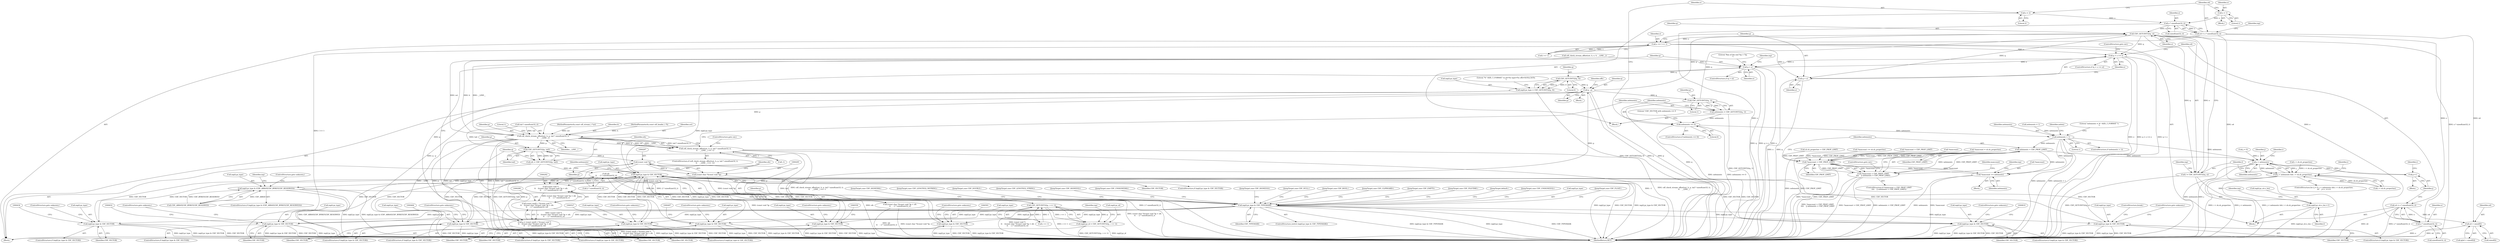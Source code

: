 digraph "0_file_93e063ee374b6a75729df9e7201fb511e47e259d@API" {
"1000394" [label="(Call,o * sizeof(uint32_t))"];
"1000389" [label="(Call,o = 1)"];
"1000381" [label="(Call,o = 2)"];
"1000392" [label="(Call,o4 = o * sizeof(uint32_t))"];
"1000760" [label="(Call,o4 + sizeof(l))"];
"1000733" [label="(Call,CDF_GETUINT32(q, o))"];
"1000731" [label="(Call,l = CDF_GETUINT32(q, o))"];
"1000736" [label="(Call,inp[i].pi_str.s_len = l)"];
"1000787" [label="(Call,o += l >> 1)"];
"1000793" [label="(Call,q + o >= e)"];
"1000306" [label="(Call,q > e)"];
"1000334" [label="(Call,CDF_GETUINT32(q, 0))"];
"1000328" [label="(Call,inp[i].pi_type = CDF_GETUINT32(q, 0))"];
"1000360" [label="(Call,inp[i].pi_type & CDF_VECTOR)"];
"1000399" [label="(Call,inp[i].pi_type & (CDF_ARRAY|CDF_BYREF|CDF_RESERVED))"];
"1000412" [label="(Call,inp[i].pi_type & CDF_TYPEMASK)"];
"1000425" [label="(Call,inp[i].pi_type & CDF_VECTOR)"];
"1000455" [label="(Call,inp[i].pi_type & CDF_VECTOR)"];
"1000488" [label="(Call,inp[i].pi_type & CDF_VECTOR)"];
"1000518" [label="(Call,inp[i].pi_type & CDF_VECTOR)"];
"1000550" [label="(Call,inp[i].pi_type & CDF_VECTOR)"];
"1000582" [label="(Call,inp[i].pi_type & CDF_VECTOR)"];
"1000623" [label="(Call,inp[i].pi_type & CDF_VECTOR)"];
"1000810" [label="(Call,inp[i].pi_type & CDF_VECTOR)"];
"1000842" [label="(Call,inp[i].pi_type & CDF_VECTOR)"];
"1000355" [label="(Call,q - p)"];
"1000269" [label="(Call,cdf_check_stream_offset(sst, h, p, tail * sizeof(uint32_t),\n\t\t    __LINE__))"];
"1000268" [label="(Call,cdf_check_stream_offset(sst, h, p, tail * sizeof(uint32_t),\n\t\t    __LINE__) == -1)"];
"1000284" [label="(Call,CDF_GETUINT32(p, tail))"];
"1000282" [label="(Call,ofs = CDF_GETUINT32(p, tail))"];
"1000299" [label="(Call,ofs\n \t\t    - 2 * sizeof(uint32_t))"];
"1000291" [label="(Call,(const void *)\n \t\t    ((const char *)(const void *)p + ofs\n \t\t    - 2 * sizeof(uint32_t)))"];
"1000289" [label="(Call,(const uint8_t *)(const void *)\n \t\t    ((const char *)(const void *)p + ofs\n \t\t    - 2 * sizeof(uint32_t)))"];
"1000287" [label="(Call,q = (const uint8_t *)(const void *)\n \t\t    ((const char *)(const void *)p + ofs\n \t\t    - 2 * sizeof(uint32_t)))"];
"1000293" [label="(Call,(const char *)(const void *)p + ofs\n \t\t    - 2 * sizeof(uint32_t))"];
"1000296" [label="(Call,(const void *)p)"];
"1000294" [label="(Call,(const char *)(const void *)p)"];
"1000323" [label="(Call,CDF_GETUINT32(p, i << 1))"];
"1000317" [label="(Call,inp[i].pi_id = CDF_GETUINT32(p, i << 1))"];
"1000370" [label="(Call,CDF_GETUINT32(q, 1))"];
"1000368" [label="(Call,nelements = CDF_GETUINT32(q, 1))"];
"1000374" [label="(Call,nelements == 0)"];
"1000667" [label="(Call,nelements > 1)"];
"1000684" [label="(Call,nelements > CDF_PROP_LIMIT)"];
"1000680" [label="(Call,*maxcount > CDF_PROP_LIMIT)"];
"1000679" [label="(Call,*maxcount > CDF_PROP_LIMIT\n\t\t\t\t    || nelements > CDF_PROP_LIMIT)"];
"1000688" [label="(Call,*maxcount += nelements)"];
"1000716" [label="(Call,j < nelements)"];
"1000715" [label="(Call,j < nelements && i < sh.sh_properties)"];
"1000725" [label="(Call,j++)"];
"1000794" [label="(Call,q + o)"];
"1000801" [label="(Call,o * sizeof(uint32_t))"];
"1000799" [label="(Call,o4 = o * sizeof(uint32_t))"];
"1000177" [label="(Call,sh.sh_properties > CDF_PROP_LIMIT)"];
"1000797" [label="(Identifier,e)"];
"1000810" [label="(Call,inp[i].pi_type & CDF_VECTOR)"];
"1000841" [label="(ControlStructure,if (inp[i].pi_type & CDF_VECTOR))"];
"1000808" [label="(JumpTarget,case CDF_FILETIME:)"];
"1000269" [label="(Call,cdf_check_stream_offset(sst, h, p, tail * sizeof(uint32_t),\n\t\t    __LINE__))"];
"1000679" [label="(Call,*maxcount > CDF_PROP_LIMIT\n\t\t\t\t    || nelements > CDF_PROP_LIMIT)"];
"1000355" [label="(Call,q - p)"];
"1000762" [label="(Call,sizeof(l))"];
"1000383" [label="(Literal,2)"];
"1000809" [label="(ControlStructure,if (inp[i].pi_type & CDF_VECTOR))"];
"1000494" [label="(Identifier,CDF_VECTOR)"];
"1000284" [label="(Call,CDF_GETUINT32(p, tail))"];
"1000101" [label="(MethodParameterIn,const cdf_stream_t *sst)"];
"1000629" [label="(Identifier,CDF_VECTOR)"];
"1000851" [label="(JumpTarget,default:)"];
"1000432" [label="(ControlStructure,goto unknown;)"];
"1000761" [label="(Identifier,o4)"];
"1000728" [label="(Identifier,i)"];
"1000734" [label="(Identifier,q)"];
"1000495" [label="(ControlStructure,goto unknown;)"];
"1000489" [label="(Call,inp[i].pi_type)"];
"1000283" [label="(Identifier,ofs)"];
"1000524" [label="(Identifier,CDF_VECTOR)"];
"1000690" [label="(Identifier,maxcount)"];
"1000486" [label="(JumpTarget,case CDF_UNSIGNED32:)"];
"1000709" [label="(Literal,\"nelements = %\" SIZE_T_FORMAT \"u\n\")"];
"1000331" [label="(Identifier,inp)"];
"1000487" [label="(ControlStructure,if (inp[i].pi_type & CDF_VECTOR))"];
"1000278" [label="(Call,-1)"];
"1000413" [label="(Call,inp[i].pi_type)"];
"1000794" [label="(Call,q + o)"];
"1000580" [label="(JumpTarget,case CDF_FLOAT:)"];
"1000518" [label="(Call,inp[i].pi_type & CDF_VECTOR)"];
"1000787" [label="(Call,o += l >> 1)"];
"1000849" [label="(ControlStructure,goto unknown;)"];
"1000289" [label="(Call,(const uint8_t *)(const void *)\n \t\t    ((const char *)(const void *)p + ofs\n \t\t    - 2 * sizeof(uint32_t)))"];
"1000516" [label="(JumpTarget,case CDF_SIGNED64:)"];
"1000455" [label="(Call,inp[i].pi_type & CDF_VECTOR)"];
"1000410" [label="(ControlStructure,goto unknown;)"];
"1000370" [label="(Call,CDF_GETUINT32(q, 1))"];
"1000305" [label="(ControlStructure,if (q > e))"];
"1000760" [label="(Call,o4 + sizeof(l))"];
"1000356" [label="(Identifier,q)"];
"1000317" [label="(Call,inp[i].pi_id = CDF_GETUINT32(p, i << 1))"];
"1000583" [label="(Call,inp[i].pi_type)"];
"1000800" [label="(Identifier,o4)"];
"1000718" [label="(Identifier,nelements)"];
"1000424" [label="(ControlStructure,if (inp[i].pi_type & CDF_VECTOR))"];
"1000371" [label="(Identifier,q)"];
"1000550" [label="(Call,inp[i].pi_type & CDF_VECTOR)"];
"1000271" [label="(Identifier,h)"];
"1000381" [label="(Call,o = 2)"];
"1000328" [label="(Call,inp[i].pi_type = CDF_GETUINT32(q, 0))"];
"1000394" [label="(Call,o * sizeof(uint32_t))"];
"1000323" [label="(Call,CDF_GETUINT32(p, i << 1))"];
"1000589" [label="(ControlStructure,goto unknown;)"];
"1000280" [label="(ControlStructure,goto out;)"];
"1000871" [label="(MethodReturn,RET)"];
"1000688" [label="(Call,*maxcount += nelements)"];
"1000665" [label="(JumpTarget,case CDF_LENGTH32_WSTRING:)"];
"1000666" [label="(ControlStructure,if (nelements > 1))"];
"1000329" [label="(Call,inp[i].pi_type)"];
"1000393" [label="(Identifier,o4)"];
"1000325" [label="(Call,i << 1)"];
"1000758" [label="(Call,q[o4 + sizeof(l)])"];
"1000398" [label="(ControlStructure,if (inp[i].pi_type & (CDF_ARRAY|CDF_BYREF|CDF_RESERVED)))"];
"1000712" [label="(Call,j = 0)"];
"1000519" [label="(Call,inp[i].pi_type)"];
"1000203" [label="(Call,*maxcount += sh.sh_properties)"];
"1000335" [label="(Identifier,q)"];
"1000287" [label="(Call,q = (const uint8_t *)(const void *)\n \t\t    ((const char *)(const void *)p + ofs\n \t\t    - 2 * sizeof(uint32_t)))"];
"1000551" [label="(Call,inp[i].pi_type)"];
"1000732" [label="(Identifier,l)"];
"1000462" [label="(ControlStructure,goto unknown;)"];
"1000737" [label="(Call,inp[i].pi_str.s_len)"];
"1000788" [label="(Identifier,o)"];
"1000334" [label="(Call,CDF_GETUINT32(q, 0))"];
"1000621" [label="(JumpTarget,case CDF_DOUBLE:)"];
"1000358" [label="(Identifier,offs)"];
"1000308" [label="(Identifier,e)"];
"1000102" [label="(MethodParameterIn,const cdf_header_t *h)"];
"1000285" [label="(Identifier,p)"];
"1000724" [label="(Block,)"];
"1000291" [label="(Call,(const void *)\n \t\t    ((const char *)(const void *)p + ofs\n \t\t    - 2 * sizeof(uint32_t)))"];
"1000367" [label="(Block,)"];
"1000238" [label="(Call,cdf_check_stream_offset(sst, h, e, 0, __LINE__))"];
"1000277" [label="(Identifier,__LINE__)"];
"1000711" [label="(ControlStructure,for (j = 0; j < nelements && i < sh.sh_properties;\n\t\t\t    j++, i++))"];
"1000376" [label="(Literal,0)"];
"1000582" [label="(Call,inp[i].pi_type & CDF_VECTOR)"];
"1000793" [label="(Call,q + o >= e)"];
"1000678" [label="(ControlStructure,if (*maxcount > CDF_PROP_LIMIT\n\t\t\t\t    || nelements > CDF_PROP_LIMIT))"];
"1000268" [label="(Call,cdf_check_stream_offset(sst, h, p, tail * sizeof(uint32_t),\n\t\t    __LINE__) == -1)"];
"1000392" [label="(Call,o4 = o * sizeof(uint32_t))"];
"1000389" [label="(Call,o = 1)"];
"1000301" [label="(Call,2 * sizeof(uint32_t))"];
"1000273" [label="(Call,tail * sizeof(uint32_t))"];
"1000689" [label="(Call,*maxcount)"];
"1000288" [label="(Identifier,q)"];
"1000843" [label="(Call,inp[i].pi_type)"];
"1000749" [label="(Identifier,inp)"];
"1000630" [label="(ControlStructure,goto unknown;)"];
"1000686" [label="(Identifier,CDF_PROP_LIMIT)"];
"1000395" [label="(Identifier,o)"];
"1000251" [label="(Call,i < sh.sh_properties)"];
"1000736" [label="(Call,inp[i].pi_str.s_len = l)"];
"1000307" [label="(Identifier,q)"];
"1000318" [label="(Call,inp[i].pi_id)"];
"1000683" [label="(Identifier,CDF_PROP_LIMIT)"];
"1000324" [label="(Identifier,p)"];
"1000716" [label="(Call,j < nelements)"];
"1000270" [label="(Identifier,sst)"];
"1000375" [label="(Identifier,nelements)"];
"1000842" [label="(Call,inp[i].pi_type & CDF_VECTOR)"];
"1000680" [label="(Call,*maxcount > CDF_PROP_LIMIT)"];
"1000588" [label="(Identifier,CDF_VECTOR)"];
"1000456" [label="(Call,inp[i].pi_type)"];
"1000385" [label="(Block,)"];
"1000622" [label="(ControlStructure,if (inp[i].pi_type & CDF_VECTOR))"];
"1000198" [label="(Call,*maxcount > CDF_PROP_LIMIT)"];
"1000426" [label="(Call,inp[i].pi_type)"];
"1000418" [label="(Identifier,CDF_TYPEMASK)"];
"1000731" [label="(Call,l = CDF_GETUINT32(q, o))"];
"1000306" [label="(Call,q > e)"];
"1000400" [label="(Call,inp[i].pi_type)"];
"1000366" [label="(Identifier,CDF_VECTOR)"];
"1000664" [label="(JumpTarget,case CDF_LENGTH32_STRING:)"];
"1000581" [label="(ControlStructure,if (inp[i].pi_type & CDF_VECTOR))"];
"1000379" [label="(Literal,\"CDF_VECTOR with nelements == 0\n\")"];
"1000803" [label="(Call,sizeof(uint32_t))"];
"1000411" [label="(ControlStructure,switch (inp[i].pi_type & CDF_TYPEMASK))"];
"1000802" [label="(Identifier,o)"];
"1000267" [label="(ControlStructure,if (cdf_check_stream_offset(sst, h, p, tail * sizeof(uint32_t),\n\t\t    __LINE__) == -1))"];
"1000668" [label="(Identifier,nelements)"];
"1000719" [label="(Call,i < sh.sh_properties)"];
"1000339" [label="(Literal,\"%\" SIZE_T_FORMAT \"u) id=%x type=%x offs=0x%tx,0x%x\n\")"];
"1000453" [label="(JumpTarget,case CDF_SIGNED32:)"];
"1000454" [label="(ControlStructure,if (inp[i].pi_type & CDF_VECTOR))"];
"1000368" [label="(Call,nelements = CDF_GETUINT32(q, 1))"];
"1000391" [label="(Literal,1)"];
"1000801" [label="(Call,o * sizeof(uint32_t))"];
"1000717" [label="(Identifier,j)"];
"1000549" [label="(ControlStructure,if (inp[i].pi_type & CDF_VECTOR))"];
"1000789" [label="(Call,l >> 1)"];
"1000548" [label="(JumpTarget,case CDF_UNSIGNED64:)"];
"1000623" [label="(Call,inp[i].pi_type & CDF_VECTOR)"];
"1000412" [label="(Call,inp[i].pi_type & CDF_TYPEMASK)"];
"1000360" [label="(Call,inp[i].pi_type & CDF_VECTOR)"];
"1000423" [label="(JumpTarget,case CDF_SIGNED16:)"];
"1000556" [label="(Identifier,CDF_VECTOR)"];
"1000420" [label="(JumpTarget,case CDF_NULL:)"];
"1000431" [label="(Identifier,CDF_VECTOR)"];
"1000681" [label="(Call,*maxcount)"];
"1000733" [label="(Call,CDF_GETUINT32(q, o))"];
"1000725" [label="(Call,j++)"];
"1000382" [label="(Identifier,o)"];
"1000399" [label="(Call,inp[i].pi_type & (CDF_ARRAY|CDF_BYREF|CDF_RESERVED))"];
"1000390" [label="(Identifier,o)"];
"1000272" [label="(Identifier,p)"];
"1000298" [label="(Identifier,p)"];
"1000258" [label="(Block,)"];
"1000729" [label="(Block,)"];
"1000300" [label="(Identifier,ofs)"];
"1000357" [label="(Identifier,p)"];
"1000850" [label="(ControlStructure,break;)"];
"1000715" [label="(Call,j < nelements && i < sh.sh_properties)"];
"1000299" [label="(Call,ofs\n \t\t    - 2 * sizeof(uint32_t))"];
"1000373" [label="(ControlStructure,if (nelements == 0))"];
"1000726" [label="(Identifier,j)"];
"1000798" [label="(ControlStructure,goto out;)"];
"1000525" [label="(ControlStructure,goto unknown;)"];
"1000296" [label="(Call,(const void *)p)"];
"1000685" [label="(Identifier,nelements)"];
"1000415" [label="(Identifier,inp)"];
"1000485" [label="(JumpTarget,case CDF_BOOL:)"];
"1000687" [label="(ControlStructure,goto out;)"];
"1000293" [label="(Call,(const char *)(const void *)p + ofs\n \t\t    - 2 * sizeof(uint32_t))"];
"1000488" [label="(Call,inp[i].pi_type & CDF_VECTOR)"];
"1000735" [label="(Identifier,o)"];
"1000387" [label="(Identifier,nelements)"];
"1000336" [label="(Literal,0)"];
"1000795" [label="(Identifier,q)"];
"1000286" [label="(Identifier,tail)"];
"1000386" [label="(Call,nelements = 1)"];
"1000684" [label="(Call,nelements > CDF_PROP_LIMIT)"];
"1000361" [label="(Call,inp[i].pi_type)"];
"1000517" [label="(ControlStructure,if (inp[i].pi_type & CDF_VECTOR))"];
"1000279" [label="(Literal,1)"];
"1000667" [label="(Call,nelements > 1)"];
"1000461" [label="(Identifier,CDF_VECTOR)"];
"1000354" [label="(Block,)"];
"1000294" [label="(Call,(const char *)(const void *)p)"];
"1000796" [label="(Identifier,o)"];
"1000425" [label="(Call,inp[i].pi_type & CDF_VECTOR)"];
"1000811" [label="(Call,inp[i].pi_type)"];
"1000369" [label="(Identifier,nelements)"];
"1000557" [label="(ControlStructure,goto unknown;)"];
"1000816" [label="(Identifier,CDF_VECTOR)"];
"1000792" [label="(ControlStructure,if (q + o >= e))"];
"1000673" [label="(Identifier,nelem)"];
"1000372" [label="(Literal,1)"];
"1000374" [label="(Call,nelements == 0)"];
"1000691" [label="(Identifier,nelements)"];
"1000799" [label="(Call,o4 = o * sizeof(uint32_t))"];
"1000670" [label="(Block,)"];
"1000817" [label="(ControlStructure,goto unknown;)"];
"1000840" [label="(JumpTarget,case CDF_CLIPBOARD:)"];
"1000848" [label="(Identifier,CDF_VECTOR)"];
"1000396" [label="(Call,sizeof(uint32_t))"];
"1000312" [label="(Literal,\"Ran of the end %p > %p\n\")"];
"1000402" [label="(Identifier,inp)"];
"1000744" [label="(Identifier,l)"];
"1000694" [label="(Identifier,inp)"];
"1000282" [label="(Call,ofs = CDF_GETUINT32(p, tail))"];
"1000669" [label="(Literal,1)"];
"1000359" [label="(ControlStructure,if (inp[i].pi_type & CDF_VECTOR))"];
"1000421" [label="(JumpTarget,case CDF_EMPTY:)"];
"1000405" [label="(Call,CDF_ARRAY|CDF_BYREF|CDF_RESERVED)"];
"1000806" [label="(Identifier,i)"];
"1000320" [label="(Identifier,inp)"];
"1000740" [label="(Identifier,inp)"];
"1000720" [label="(Identifier,i)"];
"1000211" [label="(Call,*maxcount = sh.sh_properties)"];
"1000624" [label="(Call,inp[i].pi_type)"];
"1000394" -> "1000392"  [label="AST: "];
"1000394" -> "1000396"  [label="CFG: "];
"1000395" -> "1000394"  [label="AST: "];
"1000396" -> "1000394"  [label="AST: "];
"1000392" -> "1000394"  [label="CFG: "];
"1000394" -> "1000871"  [label="DDG: o"];
"1000394" -> "1000392"  [label="DDG: o"];
"1000389" -> "1000394"  [label="DDG: o"];
"1000381" -> "1000394"  [label="DDG: o"];
"1000394" -> "1000733"  [label="DDG: o"];
"1000389" -> "1000385"  [label="AST: "];
"1000389" -> "1000391"  [label="CFG: "];
"1000390" -> "1000389"  [label="AST: "];
"1000391" -> "1000389"  [label="AST: "];
"1000393" -> "1000389"  [label="CFG: "];
"1000381" -> "1000367"  [label="AST: "];
"1000381" -> "1000383"  [label="CFG: "];
"1000382" -> "1000381"  [label="AST: "];
"1000383" -> "1000381"  [label="AST: "];
"1000393" -> "1000381"  [label="CFG: "];
"1000392" -> "1000258"  [label="AST: "];
"1000393" -> "1000392"  [label="AST: "];
"1000402" -> "1000392"  [label="CFG: "];
"1000392" -> "1000871"  [label="DDG: o * sizeof(uint32_t)"];
"1000392" -> "1000871"  [label="DDG: o4"];
"1000392" -> "1000760"  [label="DDG: o4"];
"1000760" -> "1000758"  [label="AST: "];
"1000760" -> "1000762"  [label="CFG: "];
"1000761" -> "1000760"  [label="AST: "];
"1000762" -> "1000760"  [label="AST: "];
"1000758" -> "1000760"  [label="CFG: "];
"1000760" -> "1000871"  [label="DDG: o4"];
"1000799" -> "1000760"  [label="DDG: o4"];
"1000733" -> "1000731"  [label="AST: "];
"1000733" -> "1000735"  [label="CFG: "];
"1000734" -> "1000733"  [label="AST: "];
"1000735" -> "1000733"  [label="AST: "];
"1000731" -> "1000733"  [label="CFG: "];
"1000733" -> "1000731"  [label="DDG: q"];
"1000733" -> "1000731"  [label="DDG: o"];
"1000355" -> "1000733"  [label="DDG: q"];
"1000370" -> "1000733"  [label="DDG: q"];
"1000801" -> "1000733"  [label="DDG: o"];
"1000733" -> "1000787"  [label="DDG: o"];
"1000733" -> "1000793"  [label="DDG: q"];
"1000733" -> "1000794"  [label="DDG: q"];
"1000731" -> "1000729"  [label="AST: "];
"1000732" -> "1000731"  [label="AST: "];
"1000740" -> "1000731"  [label="CFG: "];
"1000731" -> "1000871"  [label="DDG: CDF_GETUINT32(q, o)"];
"1000731" -> "1000736"  [label="DDG: l"];
"1000736" -> "1000729"  [label="AST: "];
"1000736" -> "1000744"  [label="CFG: "];
"1000737" -> "1000736"  [label="AST: "];
"1000744" -> "1000736"  [label="AST: "];
"1000749" -> "1000736"  [label="CFG: "];
"1000736" -> "1000871"  [label="DDG: inp[i].pi_str.s_len"];
"1000787" -> "1000729"  [label="AST: "];
"1000787" -> "1000789"  [label="CFG: "];
"1000788" -> "1000787"  [label="AST: "];
"1000789" -> "1000787"  [label="AST: "];
"1000795" -> "1000787"  [label="CFG: "];
"1000787" -> "1000871"  [label="DDG: l >> 1"];
"1000789" -> "1000787"  [label="DDG: l"];
"1000789" -> "1000787"  [label="DDG: 1"];
"1000787" -> "1000793"  [label="DDG: o"];
"1000787" -> "1000794"  [label="DDG: o"];
"1000787" -> "1000801"  [label="DDG: o"];
"1000793" -> "1000792"  [label="AST: "];
"1000793" -> "1000797"  [label="CFG: "];
"1000794" -> "1000793"  [label="AST: "];
"1000797" -> "1000793"  [label="AST: "];
"1000798" -> "1000793"  [label="CFG: "];
"1000800" -> "1000793"  [label="CFG: "];
"1000793" -> "1000871"  [label="DDG: q + o >= e"];
"1000793" -> "1000871"  [label="DDG: q + o"];
"1000793" -> "1000871"  [label="DDG: e"];
"1000793" -> "1000306"  [label="DDG: e"];
"1000306" -> "1000793"  [label="DDG: e"];
"1000306" -> "1000305"  [label="AST: "];
"1000306" -> "1000308"  [label="CFG: "];
"1000307" -> "1000306"  [label="AST: "];
"1000308" -> "1000306"  [label="AST: "];
"1000312" -> "1000306"  [label="CFG: "];
"1000320" -> "1000306"  [label="CFG: "];
"1000306" -> "1000871"  [label="DDG: q"];
"1000306" -> "1000871"  [label="DDG: q > e"];
"1000306" -> "1000871"  [label="DDG: e"];
"1000287" -> "1000306"  [label="DDG: q"];
"1000238" -> "1000306"  [label="DDG: e"];
"1000306" -> "1000334"  [label="DDG: q"];
"1000334" -> "1000328"  [label="AST: "];
"1000334" -> "1000336"  [label="CFG: "];
"1000335" -> "1000334"  [label="AST: "];
"1000336" -> "1000334"  [label="AST: "];
"1000328" -> "1000334"  [label="CFG: "];
"1000334" -> "1000328"  [label="DDG: q"];
"1000334" -> "1000328"  [label="DDG: 0"];
"1000334" -> "1000355"  [label="DDG: q"];
"1000328" -> "1000258"  [label="AST: "];
"1000329" -> "1000328"  [label="AST: "];
"1000339" -> "1000328"  [label="CFG: "];
"1000328" -> "1000871"  [label="DDG: CDF_GETUINT32(q, 0)"];
"1000328" -> "1000360"  [label="DDG: inp[i].pi_type"];
"1000360" -> "1000359"  [label="AST: "];
"1000360" -> "1000366"  [label="CFG: "];
"1000361" -> "1000360"  [label="AST: "];
"1000366" -> "1000360"  [label="AST: "];
"1000369" -> "1000360"  [label="CFG: "];
"1000387" -> "1000360"  [label="CFG: "];
"1000360" -> "1000871"  [label="DDG: inp[i].pi_type"];
"1000360" -> "1000871"  [label="DDG: CDF_VECTOR"];
"1000360" -> "1000871"  [label="DDG: inp[i].pi_type & CDF_VECTOR"];
"1000488" -> "1000360"  [label="DDG: CDF_VECTOR"];
"1000582" -> "1000360"  [label="DDG: CDF_VECTOR"];
"1000550" -> "1000360"  [label="DDG: CDF_VECTOR"];
"1000810" -> "1000360"  [label="DDG: CDF_VECTOR"];
"1000455" -> "1000360"  [label="DDG: CDF_VECTOR"];
"1000518" -> "1000360"  [label="DDG: CDF_VECTOR"];
"1000623" -> "1000360"  [label="DDG: CDF_VECTOR"];
"1000842" -> "1000360"  [label="DDG: CDF_VECTOR"];
"1000425" -> "1000360"  [label="DDG: CDF_VECTOR"];
"1000360" -> "1000399"  [label="DDG: inp[i].pi_type"];
"1000360" -> "1000425"  [label="DDG: CDF_VECTOR"];
"1000360" -> "1000455"  [label="DDG: CDF_VECTOR"];
"1000360" -> "1000488"  [label="DDG: CDF_VECTOR"];
"1000360" -> "1000518"  [label="DDG: CDF_VECTOR"];
"1000360" -> "1000550"  [label="DDG: CDF_VECTOR"];
"1000360" -> "1000582"  [label="DDG: CDF_VECTOR"];
"1000360" -> "1000623"  [label="DDG: CDF_VECTOR"];
"1000360" -> "1000810"  [label="DDG: CDF_VECTOR"];
"1000360" -> "1000842"  [label="DDG: CDF_VECTOR"];
"1000399" -> "1000398"  [label="AST: "];
"1000399" -> "1000405"  [label="CFG: "];
"1000400" -> "1000399"  [label="AST: "];
"1000405" -> "1000399"  [label="AST: "];
"1000410" -> "1000399"  [label="CFG: "];
"1000415" -> "1000399"  [label="CFG: "];
"1000399" -> "1000871"  [label="DDG: CDF_ARRAY|CDF_BYREF|CDF_RESERVED"];
"1000399" -> "1000871"  [label="DDG: inp[i].pi_type"];
"1000399" -> "1000871"  [label="DDG: inp[i].pi_type & (CDF_ARRAY|CDF_BYREF|CDF_RESERVED)"];
"1000405" -> "1000399"  [label="DDG: CDF_ARRAY"];
"1000405" -> "1000399"  [label="DDG: CDF_BYREF|CDF_RESERVED"];
"1000399" -> "1000412"  [label="DDG: inp[i].pi_type"];
"1000412" -> "1000411"  [label="AST: "];
"1000412" -> "1000418"  [label="CFG: "];
"1000413" -> "1000412"  [label="AST: "];
"1000418" -> "1000412"  [label="AST: "];
"1000420" -> "1000412"  [label="CFG: "];
"1000421" -> "1000412"  [label="CFG: "];
"1000423" -> "1000412"  [label="CFG: "];
"1000453" -> "1000412"  [label="CFG: "];
"1000485" -> "1000412"  [label="CFG: "];
"1000486" -> "1000412"  [label="CFG: "];
"1000516" -> "1000412"  [label="CFG: "];
"1000548" -> "1000412"  [label="CFG: "];
"1000580" -> "1000412"  [label="CFG: "];
"1000621" -> "1000412"  [label="CFG: "];
"1000664" -> "1000412"  [label="CFG: "];
"1000665" -> "1000412"  [label="CFG: "];
"1000808" -> "1000412"  [label="CFG: "];
"1000840" -> "1000412"  [label="CFG: "];
"1000851" -> "1000412"  [label="CFG: "];
"1000412" -> "1000871"  [label="DDG: inp[i].pi_type & CDF_TYPEMASK"];
"1000412" -> "1000871"  [label="DDG: inp[i].pi_type"];
"1000412" -> "1000871"  [label="DDG: CDF_TYPEMASK"];
"1000412" -> "1000425"  [label="DDG: inp[i].pi_type"];
"1000412" -> "1000455"  [label="DDG: inp[i].pi_type"];
"1000412" -> "1000488"  [label="DDG: inp[i].pi_type"];
"1000412" -> "1000518"  [label="DDG: inp[i].pi_type"];
"1000412" -> "1000550"  [label="DDG: inp[i].pi_type"];
"1000412" -> "1000582"  [label="DDG: inp[i].pi_type"];
"1000412" -> "1000623"  [label="DDG: inp[i].pi_type"];
"1000412" -> "1000810"  [label="DDG: inp[i].pi_type"];
"1000412" -> "1000842"  [label="DDG: inp[i].pi_type"];
"1000425" -> "1000424"  [label="AST: "];
"1000425" -> "1000431"  [label="CFG: "];
"1000426" -> "1000425"  [label="AST: "];
"1000431" -> "1000425"  [label="AST: "];
"1000432" -> "1000425"  [label="CFG: "];
"1000434" -> "1000425"  [label="CFG: "];
"1000425" -> "1000871"  [label="DDG: inp[i].pi_type"];
"1000425" -> "1000871"  [label="DDG: inp[i].pi_type & CDF_VECTOR"];
"1000425" -> "1000871"  [label="DDG: CDF_VECTOR"];
"1000455" -> "1000454"  [label="AST: "];
"1000455" -> "1000461"  [label="CFG: "];
"1000456" -> "1000455"  [label="AST: "];
"1000461" -> "1000455"  [label="AST: "];
"1000462" -> "1000455"  [label="CFG: "];
"1000464" -> "1000455"  [label="CFG: "];
"1000455" -> "1000871"  [label="DDG: inp[i].pi_type & CDF_VECTOR"];
"1000455" -> "1000871"  [label="DDG: CDF_VECTOR"];
"1000455" -> "1000871"  [label="DDG: inp[i].pi_type"];
"1000488" -> "1000487"  [label="AST: "];
"1000488" -> "1000494"  [label="CFG: "];
"1000489" -> "1000488"  [label="AST: "];
"1000494" -> "1000488"  [label="AST: "];
"1000495" -> "1000488"  [label="CFG: "];
"1000497" -> "1000488"  [label="CFG: "];
"1000488" -> "1000871"  [label="DDG: inp[i].pi_type"];
"1000488" -> "1000871"  [label="DDG: CDF_VECTOR"];
"1000488" -> "1000871"  [label="DDG: inp[i].pi_type & CDF_VECTOR"];
"1000518" -> "1000517"  [label="AST: "];
"1000518" -> "1000524"  [label="CFG: "];
"1000519" -> "1000518"  [label="AST: "];
"1000524" -> "1000518"  [label="AST: "];
"1000525" -> "1000518"  [label="CFG: "];
"1000527" -> "1000518"  [label="CFG: "];
"1000518" -> "1000871"  [label="DDG: CDF_VECTOR"];
"1000518" -> "1000871"  [label="DDG: inp[i].pi_type"];
"1000518" -> "1000871"  [label="DDG: inp[i].pi_type & CDF_VECTOR"];
"1000550" -> "1000549"  [label="AST: "];
"1000550" -> "1000556"  [label="CFG: "];
"1000551" -> "1000550"  [label="AST: "];
"1000556" -> "1000550"  [label="AST: "];
"1000557" -> "1000550"  [label="CFG: "];
"1000559" -> "1000550"  [label="CFG: "];
"1000550" -> "1000871"  [label="DDG: inp[i].pi_type & CDF_VECTOR"];
"1000550" -> "1000871"  [label="DDG: CDF_VECTOR"];
"1000550" -> "1000871"  [label="DDG: inp[i].pi_type"];
"1000582" -> "1000581"  [label="AST: "];
"1000582" -> "1000588"  [label="CFG: "];
"1000583" -> "1000582"  [label="AST: "];
"1000588" -> "1000582"  [label="AST: "];
"1000589" -> "1000582"  [label="CFG: "];
"1000591" -> "1000582"  [label="CFG: "];
"1000582" -> "1000871"  [label="DDG: inp[i].pi_type"];
"1000582" -> "1000871"  [label="DDG: CDF_VECTOR"];
"1000582" -> "1000871"  [label="DDG: inp[i].pi_type & CDF_VECTOR"];
"1000623" -> "1000622"  [label="AST: "];
"1000623" -> "1000629"  [label="CFG: "];
"1000624" -> "1000623"  [label="AST: "];
"1000629" -> "1000623"  [label="AST: "];
"1000630" -> "1000623"  [label="CFG: "];
"1000632" -> "1000623"  [label="CFG: "];
"1000623" -> "1000871"  [label="DDG: inp[i].pi_type & CDF_VECTOR"];
"1000623" -> "1000871"  [label="DDG: CDF_VECTOR"];
"1000623" -> "1000871"  [label="DDG: inp[i].pi_type"];
"1000810" -> "1000809"  [label="AST: "];
"1000810" -> "1000816"  [label="CFG: "];
"1000811" -> "1000810"  [label="AST: "];
"1000816" -> "1000810"  [label="AST: "];
"1000817" -> "1000810"  [label="CFG: "];
"1000819" -> "1000810"  [label="CFG: "];
"1000810" -> "1000871"  [label="DDG: inp[i].pi_type & CDF_VECTOR"];
"1000810" -> "1000871"  [label="DDG: CDF_VECTOR"];
"1000810" -> "1000871"  [label="DDG: inp[i].pi_type"];
"1000842" -> "1000841"  [label="AST: "];
"1000842" -> "1000848"  [label="CFG: "];
"1000843" -> "1000842"  [label="AST: "];
"1000848" -> "1000842"  [label="AST: "];
"1000849" -> "1000842"  [label="CFG: "];
"1000850" -> "1000842"  [label="CFG: "];
"1000842" -> "1000871"  [label="DDG: inp[i].pi_type"];
"1000842" -> "1000871"  [label="DDG: CDF_VECTOR"];
"1000842" -> "1000871"  [label="DDG: inp[i].pi_type & CDF_VECTOR"];
"1000355" -> "1000354"  [label="AST: "];
"1000355" -> "1000357"  [label="CFG: "];
"1000356" -> "1000355"  [label="AST: "];
"1000357" -> "1000355"  [label="AST: "];
"1000358" -> "1000355"  [label="CFG: "];
"1000355" -> "1000871"  [label="DDG: q"];
"1000355" -> "1000871"  [label="DDG: p"];
"1000355" -> "1000871"  [label="DDG: q - p"];
"1000355" -> "1000269"  [label="DDG: p"];
"1000323" -> "1000355"  [label="DDG: p"];
"1000355" -> "1000370"  [label="DDG: q"];
"1000269" -> "1000268"  [label="AST: "];
"1000269" -> "1000277"  [label="CFG: "];
"1000270" -> "1000269"  [label="AST: "];
"1000271" -> "1000269"  [label="AST: "];
"1000272" -> "1000269"  [label="AST: "];
"1000273" -> "1000269"  [label="AST: "];
"1000277" -> "1000269"  [label="AST: "];
"1000279" -> "1000269"  [label="CFG: "];
"1000269" -> "1000871"  [label="DDG: tail * sizeof(uint32_t)"];
"1000269" -> "1000871"  [label="DDG: __LINE__"];
"1000269" -> "1000871"  [label="DDG: sst"];
"1000269" -> "1000871"  [label="DDG: p"];
"1000269" -> "1000871"  [label="DDG: h"];
"1000269" -> "1000268"  [label="DDG: tail * sizeof(uint32_t)"];
"1000269" -> "1000268"  [label="DDG: h"];
"1000269" -> "1000268"  [label="DDG: p"];
"1000269" -> "1000268"  [label="DDG: sst"];
"1000269" -> "1000268"  [label="DDG: __LINE__"];
"1000238" -> "1000269"  [label="DDG: sst"];
"1000238" -> "1000269"  [label="DDG: h"];
"1000238" -> "1000269"  [label="DDG: __LINE__"];
"1000101" -> "1000269"  [label="DDG: sst"];
"1000102" -> "1000269"  [label="DDG: h"];
"1000273" -> "1000269"  [label="DDG: tail"];
"1000269" -> "1000284"  [label="DDG: p"];
"1000268" -> "1000267"  [label="AST: "];
"1000268" -> "1000278"  [label="CFG: "];
"1000278" -> "1000268"  [label="AST: "];
"1000280" -> "1000268"  [label="CFG: "];
"1000283" -> "1000268"  [label="CFG: "];
"1000268" -> "1000871"  [label="DDG: cdf_check_stream_offset(sst, h, p, tail * sizeof(uint32_t),\n\t\t    __LINE__)"];
"1000268" -> "1000871"  [label="DDG: cdf_check_stream_offset(sst, h, p, tail * sizeof(uint32_t),\n\t\t    __LINE__) == -1"];
"1000268" -> "1000871"  [label="DDG: -1"];
"1000278" -> "1000268"  [label="DDG: 1"];
"1000284" -> "1000282"  [label="AST: "];
"1000284" -> "1000286"  [label="CFG: "];
"1000285" -> "1000284"  [label="AST: "];
"1000286" -> "1000284"  [label="AST: "];
"1000282" -> "1000284"  [label="CFG: "];
"1000284" -> "1000871"  [label="DDG: tail"];
"1000284" -> "1000282"  [label="DDG: p"];
"1000284" -> "1000282"  [label="DDG: tail"];
"1000273" -> "1000284"  [label="DDG: tail"];
"1000284" -> "1000296"  [label="DDG: p"];
"1000282" -> "1000258"  [label="AST: "];
"1000283" -> "1000282"  [label="AST: "];
"1000288" -> "1000282"  [label="CFG: "];
"1000282" -> "1000871"  [label="DDG: CDF_GETUINT32(p, tail)"];
"1000282" -> "1000299"  [label="DDG: ofs"];
"1000299" -> "1000293"  [label="AST: "];
"1000299" -> "1000301"  [label="CFG: "];
"1000300" -> "1000299"  [label="AST: "];
"1000301" -> "1000299"  [label="AST: "];
"1000293" -> "1000299"  [label="CFG: "];
"1000299" -> "1000871"  [label="DDG: 2 * sizeof(uint32_t)"];
"1000299" -> "1000871"  [label="DDG: ofs"];
"1000299" -> "1000291"  [label="DDG: ofs"];
"1000299" -> "1000291"  [label="DDG: 2 * sizeof(uint32_t)"];
"1000299" -> "1000293"  [label="DDG: ofs"];
"1000299" -> "1000293"  [label="DDG: 2 * sizeof(uint32_t)"];
"1000301" -> "1000299"  [label="DDG: 2"];
"1000291" -> "1000289"  [label="AST: "];
"1000291" -> "1000293"  [label="CFG: "];
"1000292" -> "1000291"  [label="AST: "];
"1000293" -> "1000291"  [label="AST: "];
"1000289" -> "1000291"  [label="CFG: "];
"1000291" -> "1000871"  [label="DDG: (const char *)(const void *)p + ofs\n \t\t    - 2 * sizeof(uint32_t)"];
"1000291" -> "1000289"  [label="DDG: (const char *)(const void *)p + ofs\n \t\t    - 2 * sizeof(uint32_t)"];
"1000294" -> "1000291"  [label="DDG: (const void *)p"];
"1000289" -> "1000287"  [label="AST: "];
"1000290" -> "1000289"  [label="AST: "];
"1000287" -> "1000289"  [label="CFG: "];
"1000289" -> "1000871"  [label="DDG: (const void *)\n \t\t    ((const char *)(const void *)p + ofs\n \t\t    - 2 * sizeof(uint32_t))"];
"1000289" -> "1000287"  [label="DDG: (const void *)\n \t\t    ((const char *)(const void *)p + ofs\n \t\t    - 2 * sizeof(uint32_t))"];
"1000287" -> "1000258"  [label="AST: "];
"1000288" -> "1000287"  [label="AST: "];
"1000307" -> "1000287"  [label="CFG: "];
"1000287" -> "1000871"  [label="DDG: (const uint8_t *)(const void *)\n \t\t    ((const char *)(const void *)p + ofs\n \t\t    - 2 * sizeof(uint32_t))"];
"1000294" -> "1000293"  [label="AST: "];
"1000293" -> "1000871"  [label="DDG: (const char *)(const void *)p"];
"1000293" -> "1000871"  [label="DDG: ofs\n \t\t    - 2 * sizeof(uint32_t)"];
"1000294" -> "1000293"  [label="DDG: (const void *)p"];
"1000296" -> "1000294"  [label="AST: "];
"1000296" -> "1000298"  [label="CFG: "];
"1000297" -> "1000296"  [label="AST: "];
"1000298" -> "1000296"  [label="AST: "];
"1000294" -> "1000296"  [label="CFG: "];
"1000296" -> "1000871"  [label="DDG: p"];
"1000296" -> "1000294"  [label="DDG: p"];
"1000296" -> "1000323"  [label="DDG: p"];
"1000295" -> "1000294"  [label="AST: "];
"1000300" -> "1000294"  [label="CFG: "];
"1000294" -> "1000871"  [label="DDG: (const void *)p"];
"1000323" -> "1000317"  [label="AST: "];
"1000323" -> "1000325"  [label="CFG: "];
"1000324" -> "1000323"  [label="AST: "];
"1000325" -> "1000323"  [label="AST: "];
"1000317" -> "1000323"  [label="CFG: "];
"1000323" -> "1000871"  [label="DDG: i << 1"];
"1000323" -> "1000317"  [label="DDG: p"];
"1000323" -> "1000317"  [label="DDG: i << 1"];
"1000325" -> "1000323"  [label="DDG: i"];
"1000325" -> "1000323"  [label="DDG: 1"];
"1000317" -> "1000258"  [label="AST: "];
"1000318" -> "1000317"  [label="AST: "];
"1000331" -> "1000317"  [label="CFG: "];
"1000317" -> "1000871"  [label="DDG: inp[i].pi_id"];
"1000317" -> "1000871"  [label="DDG: CDF_GETUINT32(p, i << 1)"];
"1000370" -> "1000368"  [label="AST: "];
"1000370" -> "1000372"  [label="CFG: "];
"1000371" -> "1000370"  [label="AST: "];
"1000372" -> "1000370"  [label="AST: "];
"1000368" -> "1000370"  [label="CFG: "];
"1000370" -> "1000871"  [label="DDG: q"];
"1000370" -> "1000368"  [label="DDG: q"];
"1000370" -> "1000368"  [label="DDG: 1"];
"1000368" -> "1000367"  [label="AST: "];
"1000369" -> "1000368"  [label="AST: "];
"1000375" -> "1000368"  [label="CFG: "];
"1000368" -> "1000871"  [label="DDG: CDF_GETUINT32(q, 1)"];
"1000368" -> "1000374"  [label="DDG: nelements"];
"1000374" -> "1000373"  [label="AST: "];
"1000374" -> "1000376"  [label="CFG: "];
"1000375" -> "1000374"  [label="AST: "];
"1000376" -> "1000374"  [label="AST: "];
"1000379" -> "1000374"  [label="CFG: "];
"1000382" -> "1000374"  [label="CFG: "];
"1000374" -> "1000871"  [label="DDG: nelements"];
"1000374" -> "1000871"  [label="DDG: nelements == 0"];
"1000374" -> "1000667"  [label="DDG: nelements"];
"1000667" -> "1000666"  [label="AST: "];
"1000667" -> "1000669"  [label="CFG: "];
"1000668" -> "1000667"  [label="AST: "];
"1000669" -> "1000667"  [label="AST: "];
"1000673" -> "1000667"  [label="CFG: "];
"1000709" -> "1000667"  [label="CFG: "];
"1000667" -> "1000871"  [label="DDG: nelements"];
"1000667" -> "1000871"  [label="DDG: nelements > 1"];
"1000386" -> "1000667"  [label="DDG: nelements"];
"1000667" -> "1000684"  [label="DDG: nelements"];
"1000667" -> "1000688"  [label="DDG: nelements"];
"1000667" -> "1000716"  [label="DDG: nelements"];
"1000684" -> "1000679"  [label="AST: "];
"1000684" -> "1000686"  [label="CFG: "];
"1000685" -> "1000684"  [label="AST: "];
"1000686" -> "1000684"  [label="AST: "];
"1000679" -> "1000684"  [label="CFG: "];
"1000684" -> "1000871"  [label="DDG: nelements"];
"1000684" -> "1000871"  [label="DDG: CDF_PROP_LIMIT"];
"1000684" -> "1000680"  [label="DDG: CDF_PROP_LIMIT"];
"1000684" -> "1000679"  [label="DDG: nelements"];
"1000684" -> "1000679"  [label="DDG: CDF_PROP_LIMIT"];
"1000680" -> "1000684"  [label="DDG: CDF_PROP_LIMIT"];
"1000684" -> "1000688"  [label="DDG: nelements"];
"1000684" -> "1000716"  [label="DDG: nelements"];
"1000680" -> "1000679"  [label="AST: "];
"1000680" -> "1000683"  [label="CFG: "];
"1000681" -> "1000680"  [label="AST: "];
"1000683" -> "1000680"  [label="AST: "];
"1000685" -> "1000680"  [label="CFG: "];
"1000679" -> "1000680"  [label="CFG: "];
"1000680" -> "1000871"  [label="DDG: *maxcount"];
"1000680" -> "1000871"  [label="DDG: CDF_PROP_LIMIT"];
"1000680" -> "1000679"  [label="DDG: *maxcount"];
"1000680" -> "1000679"  [label="DDG: CDF_PROP_LIMIT"];
"1000688" -> "1000680"  [label="DDG: *maxcount"];
"1000211" -> "1000680"  [label="DDG: *maxcount"];
"1000203" -> "1000680"  [label="DDG: *maxcount"];
"1000198" -> "1000680"  [label="DDG: CDF_PROP_LIMIT"];
"1000177" -> "1000680"  [label="DDG: CDF_PROP_LIMIT"];
"1000680" -> "1000688"  [label="DDG: *maxcount"];
"1000679" -> "1000678"  [label="AST: "];
"1000687" -> "1000679"  [label="CFG: "];
"1000690" -> "1000679"  [label="CFG: "];
"1000679" -> "1000871"  [label="DDG: nelements > CDF_PROP_LIMIT"];
"1000679" -> "1000871"  [label="DDG: *maxcount > CDF_PROP_LIMIT"];
"1000679" -> "1000871"  [label="DDG: *maxcount > CDF_PROP_LIMIT\n\t\t\t\t    || nelements > CDF_PROP_LIMIT"];
"1000688" -> "1000670"  [label="AST: "];
"1000688" -> "1000691"  [label="CFG: "];
"1000689" -> "1000688"  [label="AST: "];
"1000691" -> "1000688"  [label="AST: "];
"1000694" -> "1000688"  [label="CFG: "];
"1000688" -> "1000871"  [label="DDG: *maxcount"];
"1000688" -> "1000871"  [label="DDG: nelements"];
"1000716" -> "1000715"  [label="AST: "];
"1000716" -> "1000718"  [label="CFG: "];
"1000717" -> "1000716"  [label="AST: "];
"1000718" -> "1000716"  [label="AST: "];
"1000720" -> "1000716"  [label="CFG: "];
"1000715" -> "1000716"  [label="CFG: "];
"1000716" -> "1000871"  [label="DDG: j"];
"1000716" -> "1000871"  [label="DDG: nelements"];
"1000716" -> "1000715"  [label="DDG: j"];
"1000716" -> "1000715"  [label="DDG: nelements"];
"1000712" -> "1000716"  [label="DDG: j"];
"1000725" -> "1000716"  [label="DDG: j"];
"1000716" -> "1000725"  [label="DDG: j"];
"1000715" -> "1000711"  [label="AST: "];
"1000715" -> "1000719"  [label="CFG: "];
"1000719" -> "1000715"  [label="AST: "];
"1000732" -> "1000715"  [label="CFG: "];
"1000806" -> "1000715"  [label="CFG: "];
"1000715" -> "1000871"  [label="DDG: j < nelements"];
"1000715" -> "1000871"  [label="DDG: j < nelements && i < sh.sh_properties"];
"1000715" -> "1000871"  [label="DDG: i < sh.sh_properties"];
"1000251" -> "1000715"  [label="DDG: i < sh.sh_properties"];
"1000719" -> "1000715"  [label="DDG: i"];
"1000719" -> "1000715"  [label="DDG: sh.sh_properties"];
"1000725" -> "1000724"  [label="AST: "];
"1000725" -> "1000726"  [label="CFG: "];
"1000726" -> "1000725"  [label="AST: "];
"1000728" -> "1000725"  [label="CFG: "];
"1000794" -> "1000796"  [label="CFG: "];
"1000795" -> "1000794"  [label="AST: "];
"1000796" -> "1000794"  [label="AST: "];
"1000797" -> "1000794"  [label="CFG: "];
"1000794" -> "1000871"  [label="DDG: o"];
"1000794" -> "1000871"  [label="DDG: q"];
"1000801" -> "1000799"  [label="AST: "];
"1000801" -> "1000803"  [label="CFG: "];
"1000802" -> "1000801"  [label="AST: "];
"1000803" -> "1000801"  [label="AST: "];
"1000799" -> "1000801"  [label="CFG: "];
"1000801" -> "1000871"  [label="DDG: o"];
"1000801" -> "1000799"  [label="DDG: o"];
"1000799" -> "1000729"  [label="AST: "];
"1000800" -> "1000799"  [label="AST: "];
"1000726" -> "1000799"  [label="CFG: "];
"1000799" -> "1000871"  [label="DDG: o4"];
"1000799" -> "1000871"  [label="DDG: o * sizeof(uint32_t)"];
}
